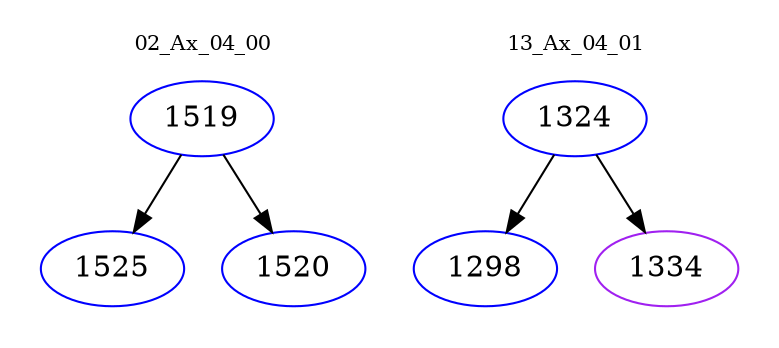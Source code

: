 digraph{
subgraph cluster_0 {
color = white
label = "02_Ax_04_00";
fontsize=10;
T0_1519 [label="1519", color="blue"]
T0_1519 -> T0_1525 [color="black"]
T0_1525 [label="1525", color="blue"]
T0_1519 -> T0_1520 [color="black"]
T0_1520 [label="1520", color="blue"]
}
subgraph cluster_1 {
color = white
label = "13_Ax_04_01";
fontsize=10;
T1_1324 [label="1324", color="blue"]
T1_1324 -> T1_1298 [color="black"]
T1_1298 [label="1298", color="blue"]
T1_1324 -> T1_1334 [color="black"]
T1_1334 [label="1334", color="purple"]
}
}
